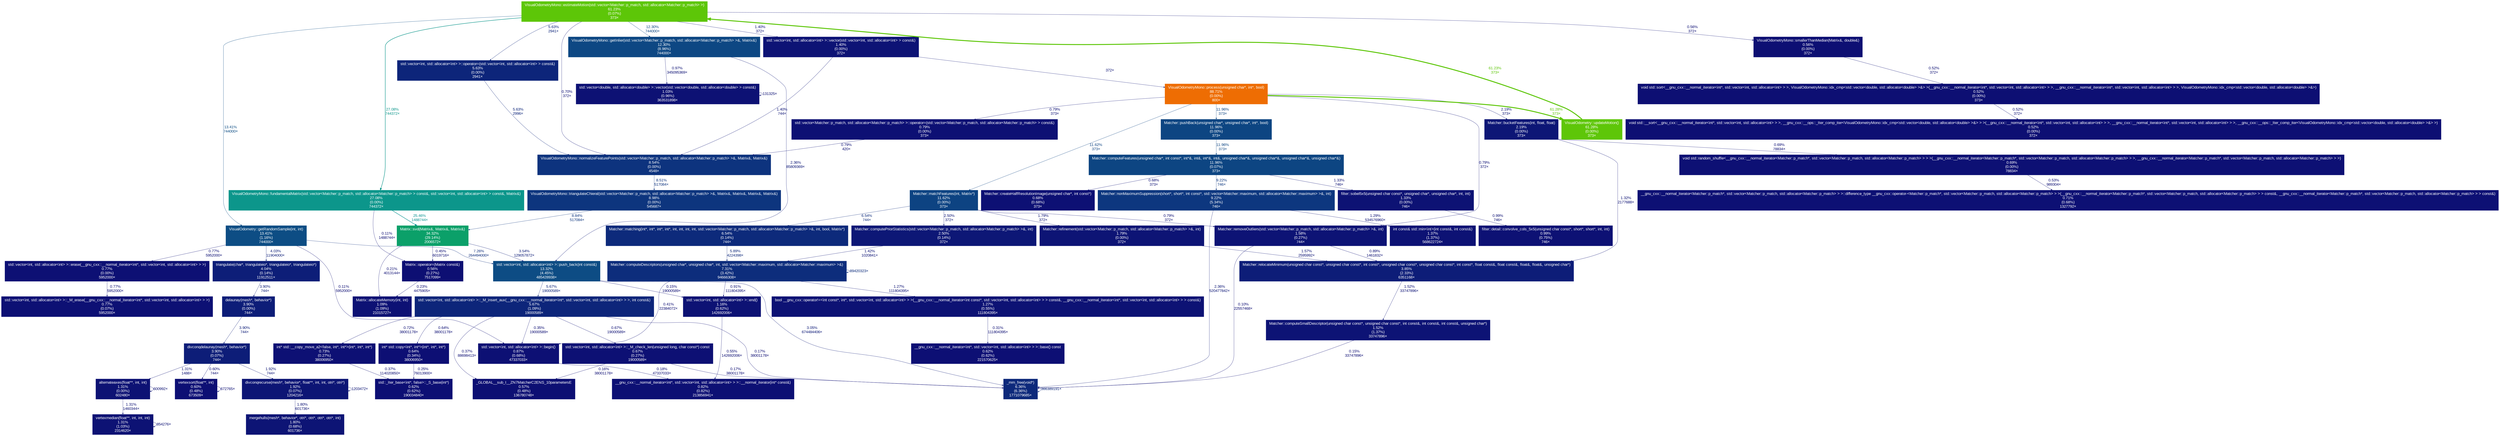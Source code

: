 digraph {
	graph [fontname=Arial, nodesep=0.125, ranksep=0.25];
	node [fontcolor=white, fontname=Arial, height=0, shape=box, style=filled, width=0];
	edge [fontname=Arial];
	4 [color="#5dc608", fontcolor="#ffffff", fontsize="10.00", label="VisualOdometryMono::estimateMotion(std::vector<Matcher::p_match, std::allocator<Matcher::p_match> >)\n61.23%\n(0.07%)\n373×"];
	4 -> 7 [arrowsize="0.52", color="#0c968b", fontcolor="#0c968b", fontsize="10.00", label="27.08%\n744372×", labeldistance="1.08", penwidth="1.08"];
	4 -> 8 [arrowsize="0.37", color="#0d4d84", fontcolor="#0d4d84", fontsize="10.00", label="13.41%\n744000×", labeldistance="0.54", penwidth="0.54"];
	4 -> 10 [arrowsize="0.35", color="#0d4783", fontcolor="#0d4783", fontsize="10.00", label="12.30%\n744000×", labeldistance="0.50", penwidth="0.50"];
	4 -> 17 [arrowsize="0.35", color="#0d1074", fontcolor="#0d1074", fontsize="10.00", label="0.70%\n372×", labeldistance="0.50", penwidth="0.50"];
	4 -> 22 [arrowsize="0.35", color="#0d257a", fontcolor="#0d257a", fontsize="10.00", label="5.63%\n2941×", labeldistance="0.50", penwidth="0.50"];
	4 -> 39 [arrowsize="0.35", color="#0d1375", fontcolor="#0d1375", fontsize="10.00", label="1.40%\n372×", labeldistance="0.50", penwidth="0.50"];
	4 -> 65 [arrowsize="0.35", color="#0d0f73", fontcolor="#0d0f73", fontsize="10.00", label="0.56%\n372×", labeldistance="0.50", penwidth="0.50"];
	5 [color="#0ba069", fontcolor="#ffffff", fontsize="10.00", label="Matrix::svd(Matrix&, Matrix&, Matrix&)\n34.32%\n(29.14%)\n2006572×"];
	5 -> 9 [arrowsize="0.35", color="#0d1c77", fontcolor="#0d1c77", fontsize="10.00", label="3.54%\n129057872×", labeldistance="0.50", penwidth="0.50"];
	5 -> 46 [arrowsize="0.35", color="#0d0e73", fontcolor="#0d0e73", fontsize="10.00", label="0.21%\n4013144×", labeldistance="0.50", penwidth="0.50"];
	5 -> 64 [arrowsize="0.35", color="#0d0f73", fontcolor="#0d0f73", fontsize="10.00", label="0.45%\n6019716×", labeldistance="0.50", penwidth="0.50"];
	6 [color="#ee6d03", fontcolor="#ffffff", fontsize="10.00", label="VisualOdometryMono::process(unsigned char*, int*, bool)\n88.71%\n(0.00%)\n800×"];
	6 -> 11 [arrowsize="0.35", color="#0d4582", fontcolor="#0d4582", fontsize="10.00", label="11.96%\n373×", labeldistance="0.50", penwidth="0.50"];
	6 -> 13 [arrowsize="0.35", color="#0d4382", fontcolor="#0d4382", fontsize="10.00", label="11.62%\n373×", labeldistance="0.50", penwidth="0.50"];
	6 -> 31 [arrowsize="0.35", color="#0d1676", fontcolor="#0d1676", fontsize="10.00", label="2.19%\n373×", labeldistance="0.50", penwidth="0.50"];
	6 -> 36 [arrowsize="0.35", color="#0d1074", fontcolor="#0d1074", fontsize="10.00", label="0.79%\n372×", labeldistance="0.50", penwidth="0.50"];
	6 -> 51 [arrowsize="0.35", color="#0d1074", fontcolor="#0d1074", fontsize="10.00", label="0.79%\n373×", labeldistance="0.50", penwidth="0.50"];
	6 -> 160 [arrowsize="0.78", color="#5ec608", fontcolor="#5ec608", fontsize="10.00", label="61.28%\n373×", labeldistance="2.45", penwidth="2.45"];
	7 [color="#0c968b", fontcolor="#ffffff", fontsize="10.00", label="VisualOdometryMono::fundamentalMatrix(std::vector<Matcher::p_match, std::allocator<Matcher::p_match> > const&, std::vector<int, std::allocator<int> > const&, Matrix&)\n27.08%\n(0.00%)\n744372×"];
	7 -> 5 [arrowsize="0.50", color="#0c9492", fontcolor="#0c9492", fontsize="10.00", label="25.46%\n1488744×", labeldistance="1.02", penwidth="1.02"];
	7 -> 64 [arrowsize="0.35", color="#0d0d73", fontcolor="#0d0d73", fontsize="10.00", label="0.11%\n1488744×", labeldistance="0.50", penwidth="0.50"];
	8 [color="#0d4d84", fontcolor="#ffffff", fontsize="10.00", label="VisualOdometry::getRandomSample(int, int)\n13.41%\n(1.16%)\n744000×"];
	8 -> 9 [arrowsize="0.35", color="#0d2d7c", fontcolor="#0d2d7c", fontsize="10.00", label="7.26%\n264494000×", labeldistance="0.50", penwidth="0.50"];
	8 -> 23 [arrowsize="0.35", color="#0d1e78", fontcolor="#0d1e78", fontsize="10.00", label="4.03%\n11904000×", labeldistance="0.50", penwidth="0.50"];
	8 -> 49 [arrowsize="0.35", color="#0d0d73", fontcolor="#0d0d73", fontsize="10.00", label="0.11%\n5952000×", labeldistance="0.50", penwidth="0.50"];
	8 -> 52 [arrowsize="0.35", color="#0d1074", fontcolor="#0d1074", fontsize="10.00", label="0.77%\n5952000×", labeldistance="0.50", penwidth="0.50"];
	9 [color="#0d4c84", fontcolor="#ffffff", fontsize="10.00", label="std::vector<int, std::allocator<int> >::push_back(int const&)\n13.32%\n(4.45%)\n485428938×"];
	9 -> 20 [arrowsize="0.35", color="#0d1a77", fontcolor="#0d1a77", fontsize="10.00", label="3.05%\n674484406×", labeldistance="0.50", penwidth="0.50"];
	9 -> 21 [arrowsize="0.35", color="#0d257a", fontcolor="#0d257a", fontsize="10.00", label="5.67%\n19000589×", labeldistance="0.50", penwidth="0.50"];
	9 -> 45 [arrowsize="0.35", color="#0d0d73", fontcolor="#0d0d73", fontsize="10.00", label="0.15%\n19000589×", labeldistance="0.50", penwidth="0.50"];
	10 [color="#0d4783", fontcolor="#ffffff", fontsize="10.00", label="VisualOdometryMono::getInlier(std::vector<Matcher::p_match, std::allocator<Matcher::p_match> >&, Matrix&)\n12.30%\n(8.96%)\n744000×"];
	10 -> 9 [arrowsize="0.35", color="#0d1776", fontcolor="#0d1776", fontsize="10.00", label="2.36%\n85809369×", labeldistance="0.50", penwidth="0.50"];
	10 -> 47 [arrowsize="0.35", color="#0d1174", fontcolor="#0d1174", fontsize="10.00", label="0.97%\n345095369×", labeldistance="0.50", penwidth="0.50"];
	11 [color="#0d4582", fontcolor="#ffffff", fontsize="10.00", label="Matcher::pushBack(unsigned char*, unsigned char*, int*, bool)\n11.96%\n(0.00%)\n373×"];
	11 -> 12 [arrowsize="0.35", color="#0d4582", fontcolor="#0d4582", fontsize="10.00", label="11.96%\n373×", labeldistance="0.50", penwidth="0.50"];
	12 [color="#0d4582", fontcolor="#ffffff", fontsize="10.00", label="Matcher::computeFeatures(unsigned char*, int const*, int*&, int&, int*&, int&, unsigned char*&, unsigned char*&, unsigned char*&, unsigned char*&)\n11.96%\n(0.07%)\n373×"];
	12 -> 14 [arrowsize="0.35", color="#0d377f", fontcolor="#0d377f", fontsize="10.00", label="9.22%\n746×", labeldistance="0.50", penwidth="0.50"];
	12 -> 41 [arrowsize="0.35", color="#0d1274", fontcolor="#0d1274", fontsize="10.00", label="1.33%\n746×", labeldistance="0.50", penwidth="0.50"];
	12 -> 57 [arrowsize="0.35", color="#0d1074", fontcolor="#0d1074", fontsize="10.00", label="0.68%\n373×", labeldistance="0.50", penwidth="0.50"];
	13 [color="#0d4382", fontcolor="#ffffff", fontsize="10.00", label="Matcher::matchFeatures(int, Matrix*)\n11.62%\n(0.00%)\n373×"];
	13 -> 19 [arrowsize="0.35", color="#0d2a7b", fontcolor="#0d2a7b", fontsize="10.00", label="6.54%\n744×", labeldistance="0.50", penwidth="0.50"];
	13 -> 29 [arrowsize="0.35", color="#0d1776", fontcolor="#0d1776", fontsize="10.00", label="2.50%\n372×", labeldistance="0.50", penwidth="0.50"];
	13 -> 35 [arrowsize="0.35", color="#0d1475", fontcolor="#0d1475", fontsize="10.00", label="1.79%\n372×", labeldistance="0.50", penwidth="0.50"];
	13 -> 36 [arrowsize="0.35", color="#0d1074", fontcolor="#0d1074", fontsize="10.00", label="0.79%\n372×", labeldistance="0.50", penwidth="0.50"];
	14 [color="#0d377f", fontcolor="#ffffff", fontsize="10.00", label="Matcher::nonMaximumSuppression(short*, short*, int const*, std::vector<Matcher::maximum, std::allocator<Matcher::maximum> >&, int)\n9.22%\n(5.34%)\n746×"];
	14 -> 20 [arrowsize="0.35", color="#0d1776", fontcolor="#0d1776", fontsize="10.00", label="2.36%\n520477842×", labeldistance="0.50", penwidth="0.50"];
	14 -> 40 [arrowsize="0.35", color="#0d1274", fontcolor="#0d1274", fontsize="10.00", label="1.29%\n534576960×", labeldistance="0.50", penwidth="0.50"];
	16 [color="#0d357e", fontcolor="#ffffff", fontsize="10.00", label="VisualOdometryMono::triangulateChieral(std::vector<Matcher::p_match, std::allocator<Matcher::p_match> >&, Matrix&, Matrix&, Matrix&, Matrix&)\n8.98%\n(0.00%)\n545687×"];
	16 -> 5 [arrowsize="0.35", color="#0d357e", fontcolor="#0d357e", fontsize="10.00", label="8.84%\n517084×", labeldistance="0.50", penwidth="0.50"];
	17 [color="#0d337e", fontcolor="#ffffff", fontsize="10.00", label="VisualOdometryMono::normalizeFeaturePoints(std::vector<Matcher::p_match, std::allocator<Matcher::p_match> >&, Matrix&, Matrix&)\n8.54%\n(0.00%)\n4548×"];
	17 -> 16 [arrowsize="0.35", color="#0d337e", fontcolor="#0d337e", fontsize="10.00", label="8.51%\n517084×", labeldistance="0.50", penwidth="0.50"];
	18 [color="#0d2d7c", fontcolor="#ffffff", fontsize="10.00", label="Matcher::computeDescriptors(unsigned char*, unsigned char*, int, std::vector<Matcher::maximum, std::allocator<Matcher::maximum> >&)\n7.31%\n(3.42%)\n94666308×"];
	18 -> 18 [arrowsize="0.35", color="#0d2d7c", fontcolor="#0d2d7c", fontsize="10.00", label="89420323×", labeldistance="0.50", penwidth="0.50"];
	18 -> 44 [arrowsize="0.35", color="#0d1274", fontcolor="#0d1274", fontsize="10.00", label="1.27%\n111804395×", labeldistance="0.50", penwidth="0.50"];
	18 -> 45 [arrowsize="0.35", color="#0d1174", fontcolor="#0d1174", fontsize="10.00", label="0.91%\n111804395×", labeldistance="0.50", penwidth="0.50"];
	18 -> 49 [arrowsize="0.35", color="#0d0e73", fontcolor="#0d0e73", fontsize="10.00", label="0.41%\n22384072×", labeldistance="0.50", penwidth="0.50"];
	19 [color="#0d2a7b", fontcolor="#ffffff", fontsize="10.00", label="Matcher::matching(int*, int*, int*, int*, int, int, int, int, std::vector<Matcher::p_match, std::allocator<Matcher::p_match> >&, int, bool, Matrix*)\n6.54%\n(0.14%)\n744×"];
	19 -> 18 [arrowsize="0.35", color="#0d277a", fontcolor="#0d277a", fontsize="10.00", label="5.89%\n4224398×", labeldistance="0.50", penwidth="0.50"];
	20 [color="#0d297b", fontcolor="#ffffff", fontsize="10.00", label="_mm_free(void*)\n6.36%\n(6.36%)\n1771079685×"];
	20 -> 20 [arrowsize="0.35", color="#0d297b", fontcolor="#0d297b", fontsize="10.00", label="366389191×", labeldistance="0.50", penwidth="0.50"];
	21 [color="#0d257a", fontcolor="#ffffff", fontsize="10.00", label="std::vector<int, std::allocator<int> >::_M_insert_aux(__gnu_cxx::__normal_iterator<int*, std::vector<int, std::allocator<int> > >, int const&)\n5.67%\n(1.09%)\n19000589×"];
	21 -> 20 [arrowsize="0.35", color="#0d0d73", fontcolor="#0d0d73", fontsize="10.00", label="0.17%\n38001178×", labeldistance="0.50", penwidth="0.50"];
	21 -> 49 [arrowsize="0.35", color="#0d0e73", fontcolor="#0d0e73", fontsize="10.00", label="0.35%\n19000589×", labeldistance="0.50", penwidth="0.50"];
	21 -> 54 [arrowsize="0.35", color="#0d1074", fontcolor="#0d1074", fontsize="10.00", label="0.72%\n38001178×", labeldistance="0.50", penwidth="0.50"];
	21 -> 58 [arrowsize="0.35", color="#0d0f74", fontcolor="#0d0f74", fontsize="10.00", label="0.64%\n38001178×", labeldistance="0.50", penwidth="0.50"];
	21 -> 59 [arrowsize="0.35", color="#0d1074", fontcolor="#0d1074", fontsize="10.00", label="0.67%\n19000589×", labeldistance="0.50", penwidth="0.50"];
	21 -> 63 [arrowsize="0.35", color="#0d0e73", fontcolor="#0d0e73", fontsize="10.00", label="0.37%\n88698413×", labeldistance="0.50", penwidth="0.50"];
	22 [color="#0d257a", fontcolor="#ffffff", fontsize="10.00", label="std::vector<int, std::allocator<int> >::operator=(std::vector<int, std::allocator<int> > const&)\n5.63%\n(0.00%)\n2941×"];
	22 -> 17 [arrowsize="0.35", color="#0d257a", fontcolor="#0d257a", fontsize="10.00", label="5.63%\n2996×", labeldistance="0.50", penwidth="0.50"];
	23 [color="#0d1e78", fontcolor="#ffffff", fontsize="10.00", label="triangulate(char*, triangulateio*, triangulateio*, triangulateio*)\n4.04%\n(0.14%)\n11912511×"];
	23 -> 25 [arrowsize="0.35", color="#0d1d78", fontcolor="#0d1d78", fontsize="10.00", label="3.90%\n744×", labeldistance="0.50", penwidth="0.50"];
	24 [color="#0d1d78", fontcolor="#ffffff", fontsize="10.00", label="divconqdelaunay(mesh*, behavior*)\n3.90%\n(0.07%)\n744×"];
	24 -> 32 [arrowsize="0.35", color="#0d1575", fontcolor="#0d1575", fontsize="10.00", label="1.92%\n744×", labeldistance="0.50", penwidth="0.50"];
	24 -> 43 [arrowsize="0.35", color="#0d1274", fontcolor="#0d1274", fontsize="10.00", label="1.31%\n1488×", labeldistance="0.50", penwidth="0.50"];
	24 -> 62 [arrowsize="0.35", color="#0d0f74", fontcolor="#0d0f74", fontsize="10.00", label="0.60%\n744×", labeldistance="0.50", penwidth="0.50"];
	25 [color="#0d1d78", fontcolor="#ffffff", fontsize="10.00", label="delaunay(mesh*, behavior*)\n3.90%\n(0.00%)\n744×"];
	25 -> 24 [arrowsize="0.35", color="#0d1d78", fontcolor="#0d1d78", fontsize="10.00", label="3.90%\n744×", labeldistance="0.50", penwidth="0.50"];
	26 [color="#0d1d78", fontcolor="#ffffff", fontsize="10.00", label="Matcher::relocateMinimum(unsigned char const*, unsigned char const*, int const*, unsigned char const*, unsigned char const*, int const*, float const&, float const&, float&, float&, unsigned char*)\n3.85%\n(2.33%)\n6351168×"];
	26 -> 37 [arrowsize="0.35", color="#0d1375", fontcolor="#0d1375", fontsize="10.00", label="1.52%\n33747896×", labeldistance="0.50", penwidth="0.50"];
	29 [color="#0d1776", fontcolor="#ffffff", fontsize="10.00", label="Matcher::computePriorStatistics(std::vector<Matcher::p_match, std::allocator<Matcher::p_match> >&, int)\n2.50%\n(0.14%)\n372×"];
	29 -> 18 [arrowsize="0.35", color="#0d1375", fontcolor="#0d1375", fontsize="10.00", label="1.42%\n1020841×", labeldistance="0.50", penwidth="0.50"];
	31 [color="#0d1676", fontcolor="#ffffff", fontsize="10.00", label="Matcher::bucketFeatures(int, float, float)\n2.19%\n(0.00%)\n373×"];
	31 -> 26 [arrowsize="0.35", color="#0d1274", fontcolor="#0d1274", fontsize="10.00", label="1.32%\n2177688×", labeldistance="0.50", penwidth="0.50"];
	31 -> 56 [arrowsize="0.35", color="#0d1074", fontcolor="#0d1074", fontsize="10.00", label="0.69%\n78834×", labeldistance="0.50", penwidth="0.50"];
	32 [color="#0d1575", fontcolor="#ffffff", fontsize="10.00", label="divconqrecurse(mesh*, behavior*, float**, int, int, otri*, otri*)\n1.92%\n(0.07%)\n1204216×"];
	32 -> 32 [arrowsize="0.35", color="#0d1575", fontcolor="#0d1575", fontsize="10.00", label="1203472×", labeldistance="0.50", penwidth="0.50"];
	32 -> 34 [arrowsize="0.35", color="#0d1475", fontcolor="#0d1475", fontsize="10.00", label="1.80%\n601736×", labeldistance="0.50", penwidth="0.50"];
	34 [color="#0d1475", fontcolor="#ffffff", fontsize="10.00", label="mergehulls(mesh*, behavior*, otri*, otri*, otri*, otri*, int)\n1.80%\n(0.68%)\n601736×"];
	35 [color="#0d1475", fontcolor="#ffffff", fontsize="10.00", label="Matcher::refinement(std::vector<Matcher::p_match, std::allocator<Matcher::p_match> >&, int)\n1.79%\n(0.00%)\n372×"];
	35 -> 26 [arrowsize="0.35", color="#0d1375", fontcolor="#0d1375", fontsize="10.00", label="1.57%\n2595992×", labeldistance="0.50", penwidth="0.50"];
	36 [color="#0d1375", fontcolor="#ffffff", fontsize="10.00", label="Matcher::removeOutliers(std::vector<Matcher::p_match, std::allocator<Matcher::p_match> >&, int)\n1.58%\n(0.27%)\n744×"];
	36 -> 20 [arrowsize="0.35", color="#0d0d73", fontcolor="#0d0d73", fontsize="10.00", label="0.10%\n22557468×", labeldistance="0.50", penwidth="0.50"];
	36 -> 26 [arrowsize="0.35", color="#0d1074", fontcolor="#0d1074", fontsize="10.00", label="0.89%\n1461832×", labeldistance="0.50", penwidth="0.50"];
	37 [color="#0d1375", fontcolor="#ffffff", fontsize="10.00", label="Matcher::computeSmallDescriptor(unsigned char const*, unsigned char const*, int const&, int const&, int const&, unsigned char*)\n1.52%\n(1.37%)\n33747896×"];
	37 -> 20 [arrowsize="0.35", color="#0d0d73", fontcolor="#0d0d73", fontsize="10.00", label="0.15%\n33747896×", labeldistance="0.50", penwidth="0.50"];
	39 [color="#0d1375", fontcolor="#ffffff", fontsize="10.00", label="std::vector<int, std::allocator<int> >::vector(std::vector<int, std::allocator<int> > const&)\n1.40%\n(0.00%)\n372×"];
	39 -> 6 [arrowsize="0.35", color="#0d1375", fontcolor="#0d1375", fontsize="10.00", label="372×", labeldistance="0.50", penwidth="0.50"];
	39 -> 17 [arrowsize="0.35", color="#0d1375", fontcolor="#0d1375", fontsize="10.00", label="1.40%\n744×", labeldistance="0.50", penwidth="0.50"];
	40 [color="#0d1274", fontcolor="#ffffff", fontsize="10.00", label="int const& std::min<int>(int const&, int const&)\n1.37%\n(1.37%)\n568622724×"];
	41 [color="#0d1274", fontcolor="#ffffff", fontsize="10.00", label="filter::sobel5x5(unsigned char const*, unsigned char*, unsigned char*, int, int)\n1.33%\n(0.00%)\n746×"];
	41 -> 48 [arrowsize="0.35", color="#0d1174", fontcolor="#0d1174", fontsize="10.00", label="0.99%\n746×", labeldistance="0.50", penwidth="0.50"];
	42 [color="#0d1274", fontcolor="#ffffff", fontsize="10.00", label="vertexmedian(float**, int, int, int)\n1.31%\n(1.03%)\n2314620×"];
	42 -> 42 [arrowsize="0.35", color="#0d1274", fontcolor="#0d1274", fontsize="10.00", label="854276×", labeldistance="0.50", penwidth="0.50"];
	43 [color="#0d1274", fontcolor="#ffffff", fontsize="10.00", label="alternateaxes(float**, int, int)\n1.31%\n(0.00%)\n602480×"];
	43 -> 42 [arrowsize="0.35", color="#0d1274", fontcolor="#0d1274", fontsize="10.00", label="1.31%\n1460344×", labeldistance="0.50", penwidth="0.50"];
	43 -> 43 [arrowsize="0.35", color="#0d1274", fontcolor="#0d1274", fontsize="10.00", label="600992×", labeldistance="0.50", penwidth="0.50"];
	44 [color="#0d1274", fontcolor="#ffffff", fontsize="10.00", label="bool __gnu_cxx::operator!=<int const*, int*, std::vector<int, std::allocator<int> > >(__gnu_cxx::__normal_iterator<int const*, std::vector<int, std::allocator<int> > > const&, __gnu_cxx::__normal_iterator<int*, std::vector<int, std::allocator<int> > > const&)\n1.27%\n(0.55%)\n111804395×"];
	44 -> 60 [arrowsize="0.35", color="#0d0e73", fontcolor="#0d0e73", fontsize="10.00", label="0.31%\n111804395×", labeldistance="0.50", penwidth="0.50"];
	45 [color="#0d1274", fontcolor="#ffffff", fontsize="10.00", label="std::vector<int, std::allocator<int> >::end()\n1.16%\n(0.62%)\n142692006×"];
	45 -> 50 [arrowsize="0.35", color="#0d0f73", fontcolor="#0d0f73", fontsize="10.00", label="0.55%\n142692006×", labeldistance="0.50", penwidth="0.50"];
	46 [color="#0d1174", fontcolor="#ffffff", fontsize="10.00", label="Matrix::allocateMemory(int, int)\n1.09%\n(1.09%)\n21015727×"];
	47 [color="#0d1174", fontcolor="#ffffff", fontsize="10.00", label="std::vector<double, std::allocator<double> >::vector(std::vector<double, std::allocator<double> > const&)\n1.03%\n(0.96%)\n363531898×"];
	47 -> 47 [arrowsize="0.35", color="#0d1174", fontcolor="#0d1174", fontsize="10.00", label="131325×", labeldistance="0.50", penwidth="0.50"];
	48 [color="#0d1174", fontcolor="#ffffff", fontsize="10.00", label="filter::detail::convolve_cols_5x5(unsigned char const*, short*, short*, int, int)\n0.99%\n(0.75%)\n746×"];
	49 [color="#0d1074", fontcolor="#ffffff", fontsize="10.00", label="std::vector<int, std::allocator<int> >::begin()\n0.87%\n(0.68%)\n47337033×"];
	49 -> 50 [arrowsize="0.35", color="#0d0d73", fontcolor="#0d0d73", fontsize="10.00", label="0.18%\n47337033×", labeldistance="0.50", penwidth="0.50"];
	50 [color="#0d1074", fontcolor="#ffffff", fontsize="10.00", label="__gnu_cxx::__normal_iterator<int*, std::vector<int, std::allocator<int> > >::__normal_iterator(int* const&)\n0.82%\n(0.82%)\n213856941×"];
	51 [color="#0d1074", fontcolor="#ffffff", fontsize="10.00", label="std::vector<Matcher::p_match, std::allocator<Matcher::p_match> >::operator=(std::vector<Matcher::p_match, std::allocator<Matcher::p_match> > const&)\n0.79%\n(0.00%)\n373×"];
	51 -> 17 [arrowsize="0.35", color="#0d1074", fontcolor="#0d1074", fontsize="10.00", label="0.79%\n420×", labeldistance="0.50", penwidth="0.50"];
	52 [color="#0d1074", fontcolor="#ffffff", fontsize="10.00", label="std::vector<int, std::allocator<int> >::erase(__gnu_cxx::__normal_iterator<int*, std::vector<int, std::allocator<int> > >)\n0.77%\n(0.00%)\n5952000×"];
	52 -> 53 [arrowsize="0.35", color="#0d1074", fontcolor="#0d1074", fontsize="10.00", label="0.77%\n5952000×", labeldistance="0.50", penwidth="0.50"];
	53 [color="#0d1074", fontcolor="#ffffff", fontsize="10.00", label="std::vector<int, std::allocator<int> >::_M_erase(__gnu_cxx::__normal_iterator<int*, std::vector<int, std::allocator<int> > >)\n0.77%\n(0.07%)\n5952000×"];
	54 [color="#0d1074", fontcolor="#ffffff", fontsize="10.00", label="int* std::__copy_move_a2<false, int*, int*>(int*, int*, int*)\n0.73%\n(0.27%)\n38006950×"];
	54 -> 61 [arrowsize="0.35", color="#0d0e73", fontcolor="#0d0e73", fontsize="10.00", label="0.37%\n114020850×", labeldistance="0.50", penwidth="0.50"];
	55 [color="#0d1074", fontcolor="#ffffff", fontsize="10.00", label="__gnu_cxx::__normal_iterator<Matcher::p_match*, std::vector<Matcher::p_match, std::allocator<Matcher::p_match> > >::difference_type __gnu_cxx::operator-<Matcher::p_match*, std::vector<Matcher::p_match, std::allocator<Matcher::p_match> > >(__gnu_cxx::__normal_iterator<Matcher::p_match*, std::vector<Matcher::p_match, std::allocator<Matcher::p_match> > > const&, __gnu_cxx::__normal_iterator<Matcher::p_match*, std::vector<Matcher::p_match, std::allocator<Matcher::p_match> > > const&)\n0.71%\n(0.68%)\n1327792×"];
	56 [color="#0d1074", fontcolor="#ffffff", fontsize="10.00", label="void std::random_shuffle<__gnu_cxx::__normal_iterator<Matcher::p_match*, std::vector<Matcher::p_match, std::allocator<Matcher::p_match> > > >(__gnu_cxx::__normal_iterator<Matcher::p_match*, std::vector<Matcher::p_match, std::allocator<Matcher::p_match> > >, __gnu_cxx::__normal_iterator<Matcher::p_match*, std::vector<Matcher::p_match, std::allocator<Matcher::p_match> > >)\n0.69%\n(0.00%)\n78834×"];
	56 -> 55 [arrowsize="0.35", color="#0d0f73", fontcolor="#0d0f73", fontsize="10.00", label="0.53%\n989304×", labeldistance="0.50", penwidth="0.50"];
	57 [color="#0d1074", fontcolor="#ffffff", fontsize="10.00", label="Matcher::createHalfResolutionImage(unsigned char*, int const*)\n0.68%\n(0.68%)\n373×"];
	58 [color="#0d0f74", fontcolor="#ffffff", fontsize="10.00", label="int* std::copy<int*, int*>(int*, int*, int*)\n0.64%\n(0.34%)\n38006950×"];
	58 -> 61 [arrowsize="0.35", color="#0d0e73", fontcolor="#0d0e73", fontsize="10.00", label="0.25%\n76013900×", labeldistance="0.50", penwidth="0.50"];
	59 [color="#0d1074", fontcolor="#ffffff", fontsize="10.00", label="std::vector<int, std::allocator<int> >::_M_check_len(unsigned long, char const*) const\n0.67%\n(0.27%)\n19000589×"];
	59 -> 20 [arrowsize="0.35", color="#0d0d73", fontcolor="#0d0d73", fontsize="10.00", label="0.17%\n38001178×", labeldistance="0.50", penwidth="0.50"];
	59 -> 63 [arrowsize="0.35", color="#0d0d73", fontcolor="#0d0d73", fontsize="10.00", label="0.16%\n38001178×", labeldistance="0.50", penwidth="0.50"];
	60 [color="#0d0f74", fontcolor="#ffffff", fontsize="10.00", label="__gnu_cxx::__normal_iterator<int*, std::vector<int, std::allocator<int> > >::base() const\n0.62%\n(0.62%)\n221570625×"];
	61 [color="#0d0f74", fontcolor="#ffffff", fontsize="10.00", label="std::_Iter_base<int*, false>::_S_base(int*)\n0.62%\n(0.62%)\n190034840×"];
	62 [color="#0d0f74", fontcolor="#ffffff", fontsize="10.00", label="vertexsort(float**, int)\n0.60%\n(0.48%)\n673509×"];
	62 -> 62 [arrowsize="0.35", color="#0d0f74", fontcolor="#0d0f74", fontsize="10.00", label="672765×", labeldistance="0.50", penwidth="0.50"];
	63 [color="#0d0f73", fontcolor="#ffffff", fontsize="10.00", label="_GLOBAL__sub_I__ZN7MatcherC2ENS_10parametersE\n0.57%\n(0.48%)\n136780748×"];
	64 [color="#0d0f73", fontcolor="#ffffff", fontsize="10.00", label="Matrix::operator=(Matrix const&)\n0.56%\n(0.27%)\n7517099×"];
	64 -> 46 [arrowsize="0.35", color="#0d0e73", fontcolor="#0d0e73", fontsize="10.00", label="0.23%\n4475905×", labeldistance="0.50", penwidth="0.50"];
	65 [color="#0d0f73", fontcolor="#ffffff", fontsize="10.00", label="VisualOdometryMono::smallerThanMedian(Matrix&, double&)\n0.56%\n(0.00%)\n372×"];
	65 -> 66 [arrowsize="0.35", color="#0d0f73", fontcolor="#0d0f73", fontsize="10.00", label="0.52%\n372×", labeldistance="0.50", penwidth="0.50"];
	66 [color="#0d0f73", fontcolor="#ffffff", fontsize="10.00", label="void std::sort<__gnu_cxx::__normal_iterator<int*, std::vector<int, std::allocator<int> > >, VisualOdometryMono::idx_cmp<std::vector<double, std::allocator<double> >&> >(__gnu_cxx::__normal_iterator<int*, std::vector<int, std::allocator<int> > >, __gnu_cxx::__normal_iterator<int*, std::vector<int, std::allocator<int> > >, VisualOdometryMono::idx_cmp<std::vector<double, std::allocator<double> >&>)\n0.52%\n(0.00%)\n373×"];
	66 -> 67 [arrowsize="0.35", color="#0d0f73", fontcolor="#0d0f73", fontsize="10.00", label="0.52%\n372×", labeldistance="0.50", penwidth="0.50"];
	67 [color="#0d0f73", fontcolor="#ffffff", fontsize="10.00", label="void std::__sort<__gnu_cxx::__normal_iterator<int*, std::vector<int, std::allocator<int> > >, __gnu_cxx::__ops::_Iter_comp_iter<VisualOdometryMono::idx_cmp<std::vector<double, std::allocator<double> >&> > >(__gnu_cxx::__normal_iterator<int*, std::vector<int, std::allocator<int> > >, __gnu_cxx::__normal_iterator<int*, std::vector<int, std::allocator<int> > >, __gnu_cxx::__ops::_Iter_comp_iter<VisualOdometryMono::idx_cmp<std::vector<double, std::allocator<double> >&> >)\n0.52%\n(0.00%)\n372×"];
	160 [color="#5ec608", fontcolor="#ffffff", fontsize="10.00", label="VisualOdometry::updateMotion()\n61.28%\n(0.00%)\n373×"];
	160 -> 4 [arrowsize="0.78", color="#5dc608", fontcolor="#5dc608", fontsize="10.00", label="61.23%\n373×", labeldistance="2.45", penwidth="2.45"];
}
